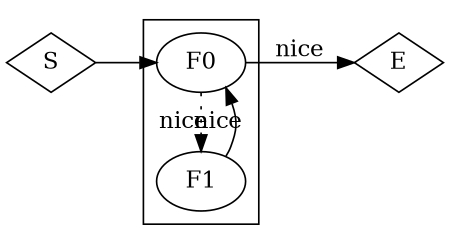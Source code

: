 digraph G {
  size="3";
  rankdir=LR;
  S[shape=diamond];
  E[shape=diamond];
  S -> F0;
  edge[label="nice"];
  F0 -> E;
  subgraph cluster0 {
    edge[style=dotted,constraint=false];
    F0 -> F1;
    edge[style=filled];
    F1 -> F0;
  }
}
